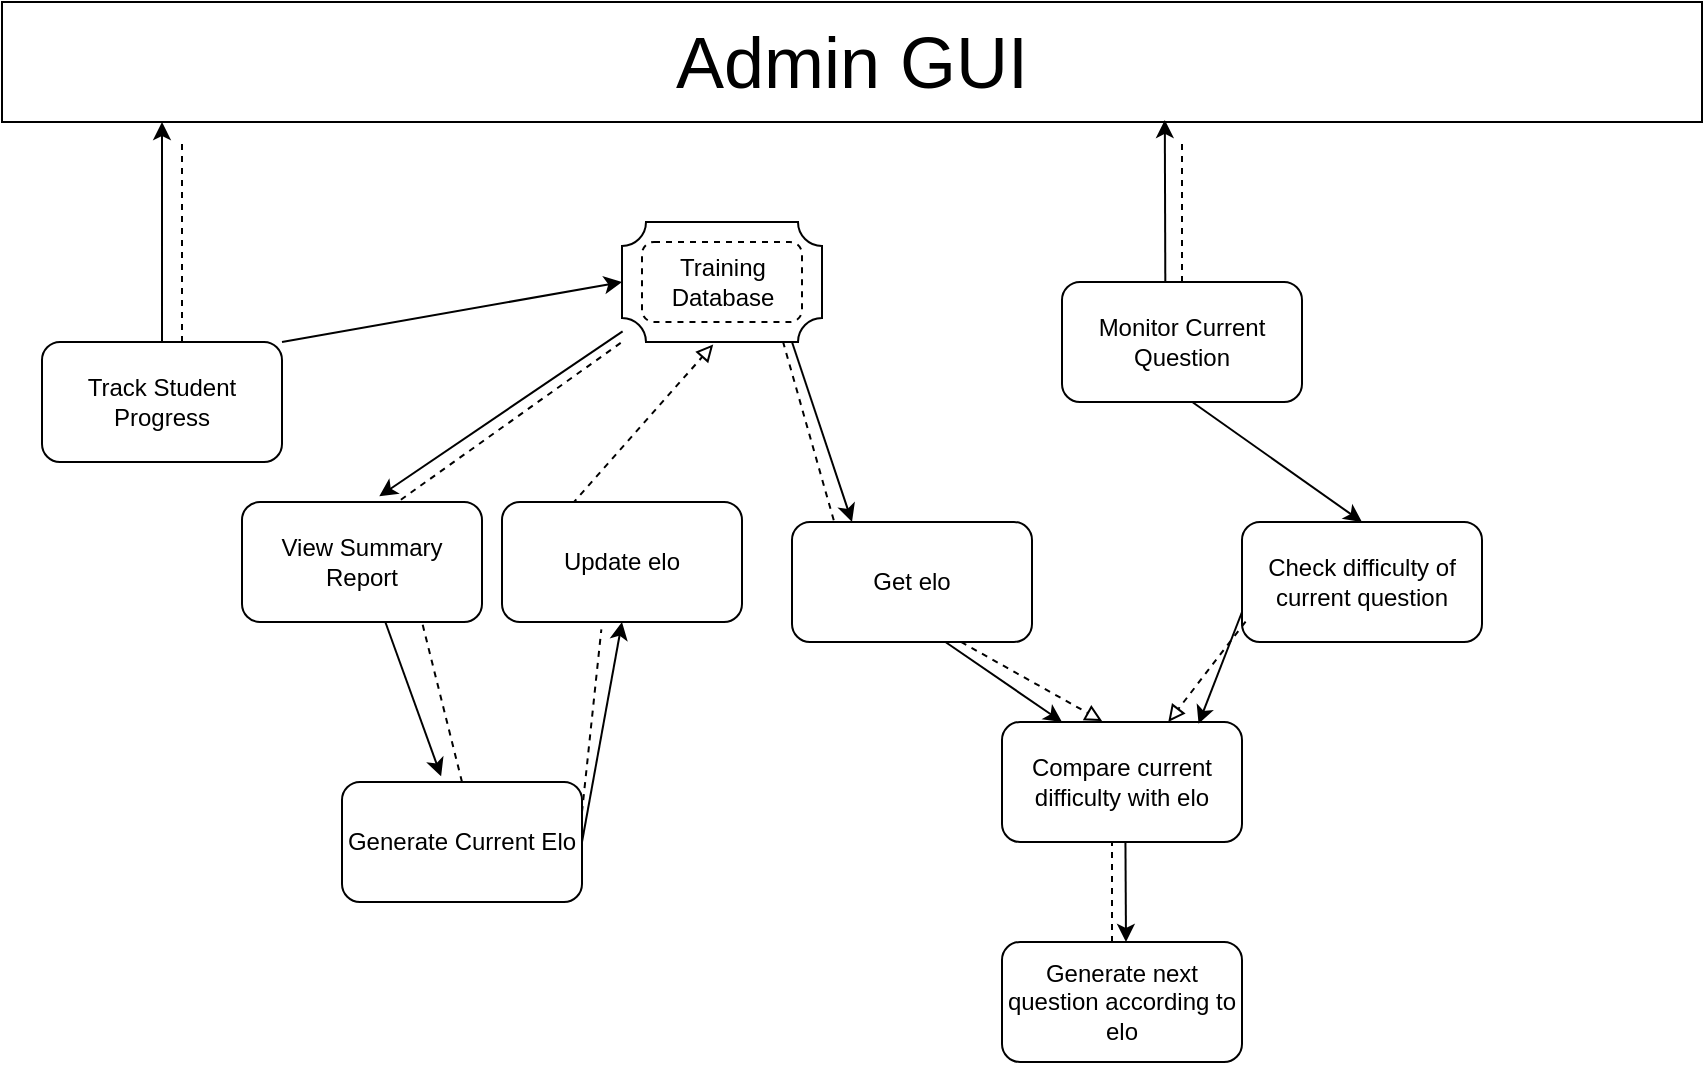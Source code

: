 <mxfile version="20.3.0" type="google"><diagram id="pZWZ53dXgh9pybHNda_K" name="Page-1"><mxGraphModel grid="1" page="1" gridSize="10" guides="1" tooltips="1" connect="1" arrows="1" fold="1" pageScale="1" pageWidth="850" pageHeight="1100" math="0" shadow="0"><root><mxCell id="0"/><mxCell id="1" parent="0"/><mxCell id="uDc8pJynBmLr5p4o4aJk-3" value="Track Student Progress" style="rounded=1;whiteSpace=wrap;html=1;" vertex="1" parent="1"><mxGeometry x="20" y="450" width="120" height="60" as="geometry"/></mxCell><mxCell id="uDc8pJynBmLr5p4o4aJk-4" value="&lt;span style=&quot;font-size: 36px;&quot;&gt;Admin GUI&lt;/span&gt;" style="rounded=0;whiteSpace=wrap;html=1;" vertex="1" parent="1"><mxGeometry y="280" width="850" height="60" as="geometry"/></mxCell><mxCell id="uDc8pJynBmLr5p4o4aJk-6" value="" style="endArrow=none;dashed=1;html=1;rounded=0;" edge="1" parent="1"><mxGeometry width="50" height="50" relative="1" as="geometry"><mxPoint x="90" y="450" as="sourcePoint"/><mxPoint x="90" y="350" as="targetPoint"/></mxGeometry></mxCell><mxCell id="uDc8pJynBmLr5p4o4aJk-7" value="" style="endArrow=none;dashed=1;html=1;rounded=0;exitX=0.662;exitY=-0.019;exitDx=0;exitDy=0;exitPerimeter=0;" edge="1" parent="1" source="uDc8pJynBmLr5p4o4aJk-10"><mxGeometry width="50" height="50" relative="1" as="geometry"><mxPoint x="210" y="530" as="sourcePoint"/><mxPoint x="310" y="450" as="targetPoint"/></mxGeometry></mxCell><mxCell id="uDc8pJynBmLr5p4o4aJk-8" value="" style="endArrow=classic;html=1;rounded=0;" edge="1" parent="1"><mxGeometry width="50" height="50" relative="1" as="geometry"><mxPoint x="80" y="450" as="sourcePoint"/><mxPoint x="80" y="340" as="targetPoint"/><Array as="points"><mxPoint x="80" y="360"/></Array></mxGeometry></mxCell><mxCell id="uDc8pJynBmLr5p4o4aJk-9" value="" style="endArrow=classic;html=1;rounded=0;exitX=1;exitY=0;exitDx=0;exitDy=0;entryX=0;entryY=0.5;entryDx=0;entryDy=0;entryPerimeter=0;" edge="1" parent="1" source="uDc8pJynBmLr5p4o4aJk-3"><mxGeometry width="50" height="50" relative="1" as="geometry"><mxPoint x="190" y="500" as="sourcePoint"/><mxPoint x="310" y="420" as="targetPoint"/></mxGeometry></mxCell><mxCell id="uDc8pJynBmLr5p4o4aJk-10" value="View Summary Report" style="rounded=1;whiteSpace=wrap;html=1;" vertex="1" parent="1"><mxGeometry x="120" y="530" width="120" height="60" as="geometry"/></mxCell><mxCell id="uDc8pJynBmLr5p4o4aJk-11" value="" style="endArrow=classic;html=1;rounded=0;fontSize=36;entryX=0.572;entryY=-0.047;entryDx=0;entryDy=0;entryPerimeter=0;exitX=0.003;exitY=0.911;exitDx=0;exitDy=0;exitPerimeter=0;" edge="1" parent="1" target="uDc8pJynBmLr5p4o4aJk-10"><mxGeometry width="50" height="50" relative="1" as="geometry"><mxPoint x="310.3" y="444.66" as="sourcePoint"/><mxPoint x="260" y="440" as="targetPoint"/></mxGeometry></mxCell><mxCell id="uDc8pJynBmLr5p4o4aJk-12" value="Generate Current Elo" style="rounded=1;whiteSpace=wrap;html=1;" vertex="1" parent="1"><mxGeometry x="170" y="670" width="120" height="60" as="geometry"/></mxCell><mxCell id="uDc8pJynBmLr5p4o4aJk-13" value="" style="endArrow=classic;html=1;rounded=0;fontSize=36;entryX=0.413;entryY=-0.047;entryDx=0;entryDy=0;entryPerimeter=0;exitX=0.003;exitY=0.911;exitDx=0;exitDy=0;exitPerimeter=0;" edge="1" parent="1" target="uDc8pJynBmLr5p4o4aJk-12"><mxGeometry width="50" height="50" relative="1" as="geometry"><mxPoint x="191.66" y="590.0" as="sourcePoint"/><mxPoint x="70.0" y="672.52" as="targetPoint"/></mxGeometry></mxCell><mxCell id="uDc8pJynBmLr5p4o4aJk-14" value="" style="endArrow=none;dashed=1;html=1;rounded=0;entryX=0.75;entryY=1;entryDx=0;entryDy=0;exitX=0.5;exitY=0;exitDx=0;exitDy=0;" edge="1" parent="1" source="uDc8pJynBmLr5p4o4aJk-12" target="uDc8pJynBmLr5p4o4aJk-10"><mxGeometry width="50" height="50" relative="1" as="geometry"><mxPoint x="270" y="626" as="sourcePoint"/><mxPoint x="210" y="596" as="targetPoint"/></mxGeometry></mxCell><mxCell id="uDc8pJynBmLr5p4o4aJk-18" value="Monitor Current Question" style="rounded=1;whiteSpace=wrap;html=1;" vertex="1" parent="1"><mxGeometry x="530" y="420" width="120" height="60" as="geometry"/></mxCell><mxCell id="uDc8pJynBmLr5p4o4aJk-19" value="" style="endArrow=classic;html=1;rounded=0;fontSize=36;entryX=0.684;entryY=0.983;entryDx=0;entryDy=0;entryPerimeter=0;exitX=0.003;exitY=0.911;exitDx=0;exitDy=0;exitPerimeter=0;" edge="1" parent="1" target="uDc8pJynBmLr5p4o4aJk-4"><mxGeometry width="50" height="50" relative="1" as="geometry"><mxPoint x="581.66" y="420.0" as="sourcePoint"/><mxPoint x="460" y="502.52" as="targetPoint"/></mxGeometry></mxCell><mxCell id="uDc8pJynBmLr5p4o4aJk-20" value="" style="endArrow=none;dashed=1;html=1;rounded=0;entryX=0.75;entryY=1;entryDx=0;entryDy=0;exitX=0.5;exitY=0;exitDx=0;exitDy=0;" edge="1" parent="1" source="uDc8pJynBmLr5p4o4aJk-18"><mxGeometry width="50" height="50" relative="1" as="geometry"><mxPoint x="650" y="386" as="sourcePoint"/><mxPoint x="590" y="350" as="targetPoint"/></mxGeometry></mxCell><mxCell id="uDc8pJynBmLr5p4o4aJk-22" value="Check difficulty of current question" style="rounded=1;whiteSpace=wrap;html=1;" vertex="1" parent="1"><mxGeometry x="620" y="540" width="120" height="60" as="geometry"/></mxCell><mxCell id="uDc8pJynBmLr5p4o4aJk-23" value="" style="endArrow=block;html=1;rounded=0;fontSize=36;endFill=0;dashed=1;entryX=0.456;entryY=1.021;entryDx=0;entryDy=0;entryPerimeter=0;exitX=0.293;exitY=0.015;exitDx=0;exitDy=0;exitPerimeter=0;" edge="1" parent="1" source="uDc8pJynBmLr5p4o4aJk-25"><mxGeometry width="50" height="50" relative="1" as="geometry"><mxPoint x="380" y="560" as="sourcePoint"/><mxPoint x="355.6" y="451.26" as="targetPoint"/><Array as="points"/></mxGeometry></mxCell><mxCell id="uDc8pJynBmLr5p4o4aJk-24" value="" style="endArrow=classic;html=1;rounded=0;fontSize=36;exitX=0.003;exitY=0.911;exitDx=0;exitDy=0;exitPerimeter=0;entryX=0.5;entryY=0;entryDx=0;entryDy=0;" edge="1" parent="1" target="uDc8pJynBmLr5p4o4aJk-22"><mxGeometry width="50" height="50" relative="1" as="geometry"><mxPoint x="595.13" y="480.0" as="sourcePoint"/><mxPoint x="504.87" y="550" as="targetPoint"/></mxGeometry></mxCell><mxCell id="uDc8pJynBmLr5p4o4aJk-25" value="Update elo" style="rounded=1;whiteSpace=wrap;html=1;" vertex="1" parent="1"><mxGeometry x="250" y="530" width="120" height="60" as="geometry"/></mxCell><mxCell id="uDc8pJynBmLr5p4o4aJk-26" value="" style="endArrow=classic;html=1;rounded=0;fontSize=36;entryX=0.5;entryY=1;entryDx=0;entryDy=0;exitX=0.003;exitY=0.911;exitDx=0;exitDy=0;exitPerimeter=0;" edge="1" parent="1" target="uDc8pJynBmLr5p4o4aJk-25"><mxGeometry width="50" height="50" relative="1" as="geometry"><mxPoint x="290.0" y="700" as="sourcePoint"/><mxPoint x="317.9" y="777.18" as="targetPoint"/></mxGeometry></mxCell><mxCell id="uDc8pJynBmLr5p4o4aJk-27" value="" style="endArrow=none;dashed=1;html=1;rounded=0;entryX=0.414;entryY=1.061;entryDx=0;entryDy=0;exitX=1;exitY=0.25;exitDx=0;exitDy=0;entryPerimeter=0;" edge="1" parent="1" source="uDc8pJynBmLr5p4o4aJk-12" target="uDc8pJynBmLr5p4o4aJk-25"><mxGeometry width="50" height="50" relative="1" as="geometry"><mxPoint x="350" y="700" as="sourcePoint"/><mxPoint x="330" y="620" as="targetPoint"/></mxGeometry></mxCell><mxCell id="uDc8pJynBmLr5p4o4aJk-28" value="Get elo" style="rounded=1;whiteSpace=wrap;html=1;" vertex="1" parent="1"><mxGeometry x="395" y="540" width="120" height="60" as="geometry"/></mxCell><mxCell id="uDc8pJynBmLr5p4o4aJk-29" value="" style="endArrow=classic;html=1;rounded=0;fontSize=36;entryX=0.25;entryY=0;entryDx=0;entryDy=0;exitX=0.003;exitY=0.911;exitDx=0;exitDy=0;exitPerimeter=0;" edge="1" parent="1" target="uDc8pJynBmLr5p4o4aJk-28"><mxGeometry width="50" height="50" relative="1" as="geometry"><mxPoint x="395.0" y="450.0" as="sourcePoint"/><mxPoint x="273.34" y="532.52" as="targetPoint"/></mxGeometry></mxCell><mxCell id="uDc8pJynBmLr5p4o4aJk-30" value="" style="endArrow=none;dashed=1;html=1;rounded=0;exitX=0.174;exitY=-0.014;exitDx=0;exitDy=0;exitPerimeter=0;" edge="1" parent="1" source="uDc8pJynBmLr5p4o4aJk-28"><mxGeometry width="50" height="50" relative="1" as="geometry"><mxPoint x="280.0" y="528.86" as="sourcePoint"/><mxPoint x="390.56" y="450.0" as="targetPoint"/></mxGeometry></mxCell><mxCell id="uDc8pJynBmLr5p4o4aJk-31" value="Compare current difficulty with elo" style="rounded=1;whiteSpace=wrap;html=1;" vertex="1" parent="1"><mxGeometry x="500" y="640" width="120" height="60" as="geometry"/></mxCell><mxCell id="uDc8pJynBmLr5p4o4aJk-32" value="" style="endArrow=block;html=1;rounded=0;fontSize=36;endFill=0;dashed=1;exitX=0.015;exitY=0.831;exitDx=0;exitDy=0;exitPerimeter=0;" edge="1" parent="1" source="uDc8pJynBmLr5p4o4aJk-22" target="uDc8pJynBmLr5p4o4aJk-31"><mxGeometry width="50" height="50" relative="1" as="geometry"><mxPoint x="669.56" y="600.0" as="sourcePoint"/><mxPoint x="740.0" y="520.36" as="targetPoint"/><Array as="points"/></mxGeometry></mxCell><mxCell id="uDc8pJynBmLr5p4o4aJk-33" value="" style="endArrow=block;html=1;rounded=0;fontSize=36;endFill=0;dashed=1;entryX=0.417;entryY=-0.008;entryDx=0;entryDy=0;entryPerimeter=0;exitX=0.293;exitY=0.015;exitDx=0;exitDy=0;exitPerimeter=0;" edge="1" parent="1" target="uDc8pJynBmLr5p4o4aJk-31"><mxGeometry width="50" height="50" relative="1" as="geometry"><mxPoint x="479.52" y="600" as="sourcePoint"/><mxPoint x="420" y="640" as="targetPoint"/><Array as="points"/></mxGeometry></mxCell><mxCell id="uDc8pJynBmLr5p4o4aJk-34" value="" style="endArrow=classic;html=1;rounded=0;fontSize=36;exitX=0;exitY=0.75;exitDx=0;exitDy=0;entryX=0.819;entryY=0.015;entryDx=0;entryDy=0;entryPerimeter=0;" edge="1" parent="1" source="uDc8pJynBmLr5p4o4aJk-22" target="uDc8pJynBmLr5p4o4aJk-31"><mxGeometry width="50" height="50" relative="1" as="geometry"><mxPoint x="620.0" y="600.0" as="sourcePoint"/><mxPoint x="704.87" y="660" as="targetPoint"/></mxGeometry></mxCell><mxCell id="uDc8pJynBmLr5p4o4aJk-35" value="" style="endArrow=classic;html=1;rounded=0;fontSize=36;exitX=0;exitY=0.75;exitDx=0;exitDy=0;entryX=0.25;entryY=0;entryDx=0;entryDy=0;" edge="1" parent="1" target="uDc8pJynBmLr5p4o4aJk-31"><mxGeometry width="50" height="50" relative="1" as="geometry"><mxPoint x="471.72" y="600" as="sourcePoint"/><mxPoint x="450.0" y="655.9" as="targetPoint"/></mxGeometry></mxCell><mxCell id="uDc8pJynBmLr5p4o4aJk-36" value="Generate next question according to elo" style="rounded=1;whiteSpace=wrap;html=1;" vertex="1" parent="1"><mxGeometry x="500" y="750" width="120" height="60" as="geometry"/></mxCell><mxCell id="uDc8pJynBmLr5p4o4aJk-39" value="" style="endArrow=classic;html=1;rounded=0;fontSize=36;exitX=0;exitY=0.75;exitDx=0;exitDy=0;" edge="1" parent="1"><mxGeometry width="50" height="50" relative="1" as="geometry"><mxPoint x="561.72" y="700" as="sourcePoint"/><mxPoint x="562" y="750" as="targetPoint"/></mxGeometry></mxCell><mxCell id="Ly1OYwCM_adTe00u2VEY-1" value="" style="verticalLabelPosition=bottom;verticalAlign=top;html=1;shape=mxgraph.basic.plaque;dx=6;" vertex="1" parent="1"><mxGeometry x="310" y="390" width="100" height="60" as="geometry"/></mxCell><mxCell id="uDc8pJynBmLr5p4o4aJk-40" value="" style="endArrow=none;dashed=1;html=1;rounded=0;exitX=0.5;exitY=0;exitDx=0;exitDy=0;" edge="1" parent="1"><mxGeometry width="50" height="50" relative="1" as="geometry"><mxPoint x="555" y="750" as="sourcePoint"/><mxPoint x="555" y="700.0" as="targetPoint"/></mxGeometry></mxCell><mxCell id="uDc8pJynBmLr5p4o4aJk-2" value="Training &lt;br&gt;Database" style="text;html=1;align=center;verticalAlign=middle;resizable=0;points=[];autosize=1;strokeColor=none;fillColor=none;" vertex="1" parent="1"><mxGeometry x="325" y="400" width="70" height="40" as="geometry"/></mxCell><mxCell id="Ly1OYwCM_adTe00u2VEY-2" value="" style="rounded=1;whiteSpace=wrap;html=1;dashed=1;fillColor=none;" vertex="1" parent="1"><mxGeometry x="320" y="400" width="80" height="40" as="geometry"/></mxCell></root></mxGraphModel></diagram></mxfile>